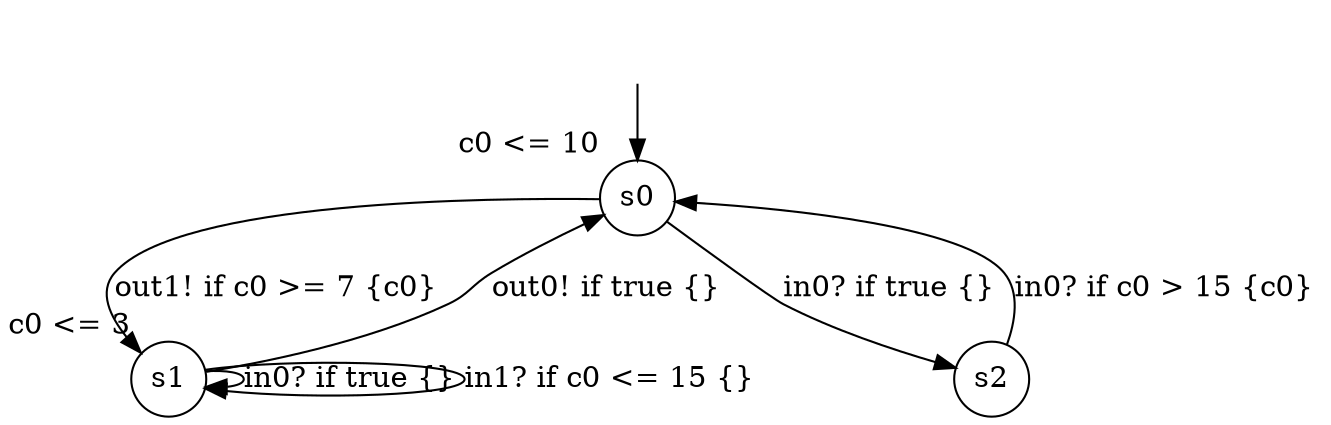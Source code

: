 digraph g {
__start0 [label="" shape="none"];
s0 [shape="circle" margin=0 label="s0", xlabel="c0 <= 10"];
s1 [shape="circle" margin=0 label="s1", xlabel="c0 <= 3"];
s2 [shape="circle" margin=0 label="s2"];
s0 -> s1 [label="out1! if c0 >= 7 {c0} "];
s0 -> s2 [label="in0? if true {} "];
s1 -> s1 [label="in0? if true {} "];
s1 -> s0 [label="out0! if true {} "];
s1 -> s1 [label="in1? if c0 <= 15 {} "];
s2 -> s0 [label="in0? if c0 > 15 {c0} "];
__start0 -> s0;
}
